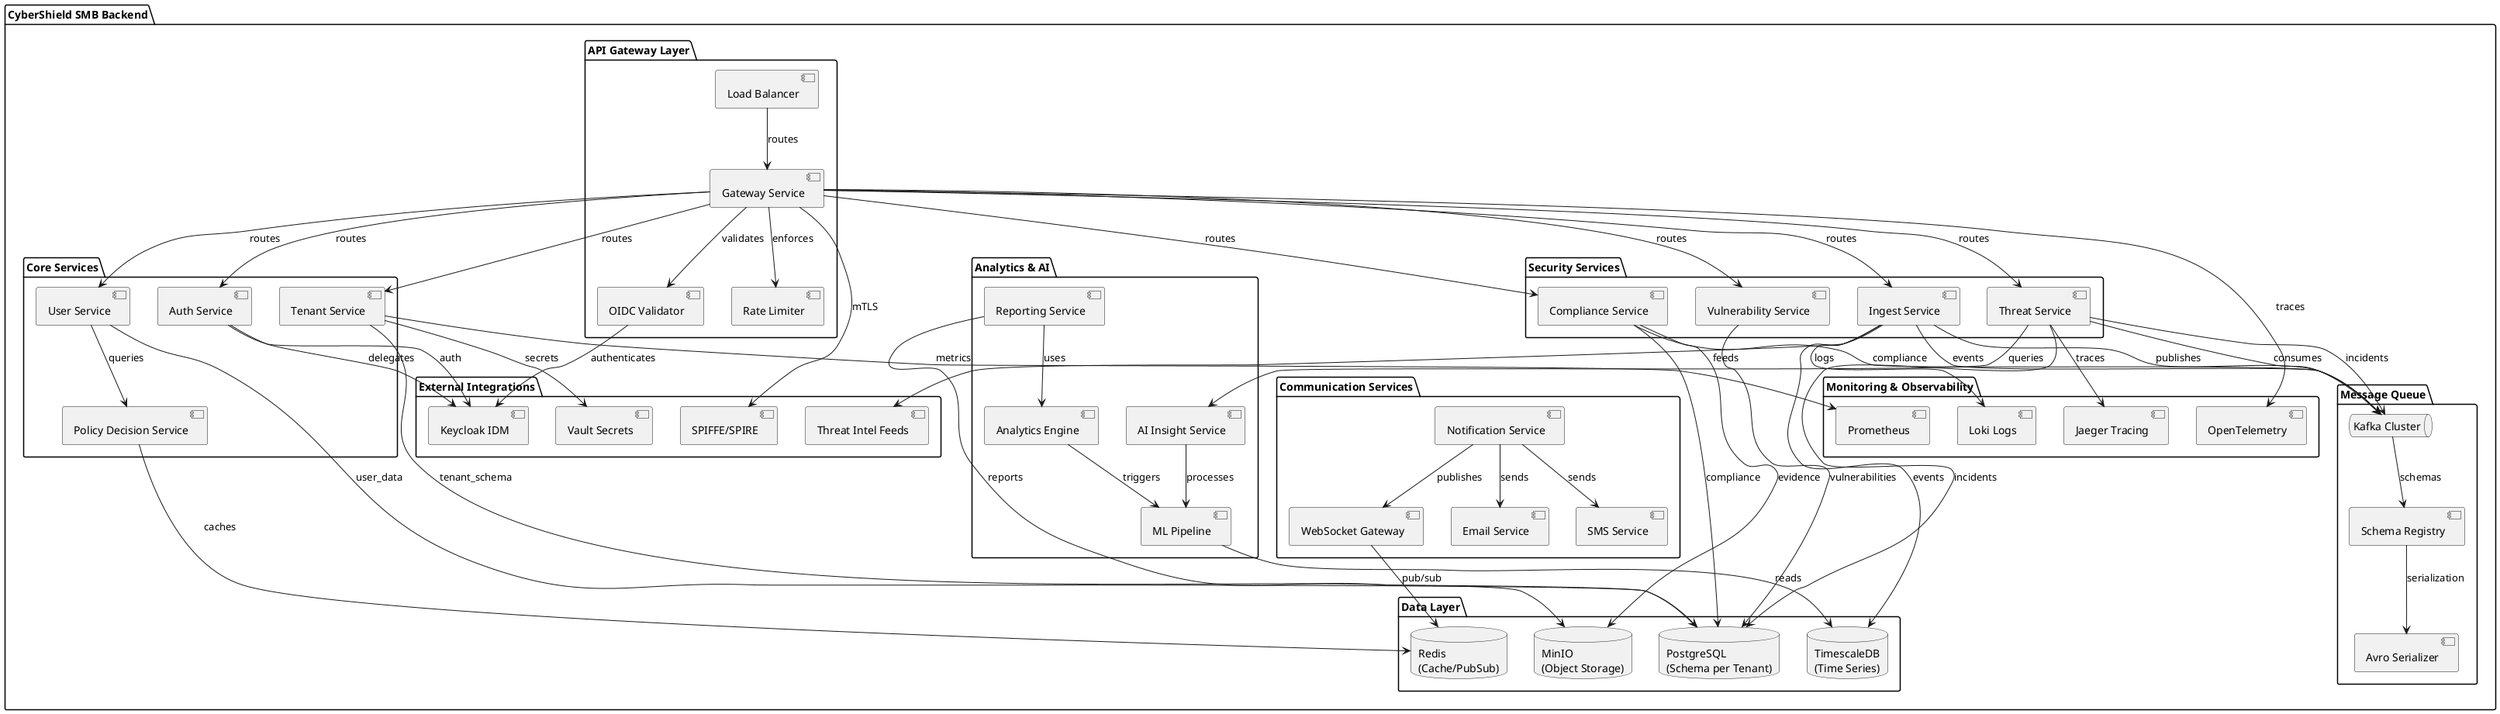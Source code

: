 
@startuml Backend Microservices Architecture
!define RECTANGLE class

package "CyberShield SMB Backend" {

    package "API Gateway Layer" {
        component [Gateway Service] as GW
        component [Rate Limiter] as RL
        component [Load Balancer] as LB
        component [OIDC Validator] as OV
    }

    package "Core Services" {
        component [Tenant Service] as TS
        component [Auth Service] as AS
        component [User Service] as US
        component [Policy Decision Service] as PDS
    }

    package "Security Services" {
        component [Ingest Service] as IS
        component [Threat Service] as THS
        component [Compliance Service] as CS
        component [Vulnerability Service] as VS
    }

    package "Analytics & AI" {
        component [AI Insight Service] as AIS
        component [Reporting Service] as RS
        component [Analytics Engine] as AE
        component [ML Pipeline] as MLP
    }

    package "Communication Services" {
        component [Notification Service] as NS
        component [WebSocket Gateway] as WSG
        component [Email Service] as ES
        component [SMS Service] as SMS
    }

    package "Data Layer" {
        database "PostgreSQL\n(Schema per Tenant)" as PG
        database "TimescaleDB\n(Time Series)" as TS_DB
        database "MinIO\n(Object Storage)" as MINIO
        database "Redis\n(Cache/PubSub)" as REDIS
    }

    package "Message Queue" {
        queue "Kafka Cluster" as KAFKA
        component [Schema Registry] as SR
        component [Avro Serializer] as AVRO
    }

    package "External Integrations" {
        component [Keycloak IDM] as KC
        component [Vault Secrets] as VAULT
        component [SPIFFE/SPIRE] as SPIRE
        component [Threat Intel Feeds] as TIF
    }

    package "Monitoring & Observability" {
        component [OpenTelemetry] as OT
        component [Prometheus] as PROM
        component [Loki Logs] as LOKI
        component [Jaeger Tracing] as JAEGER
    }
}

' Gateway Layer Relationships
LB --> GW : routes
GW --> RL : enforces
GW --> OV : validates
OV --> KC : authenticates

' Core Services Relationships
GW --> TS : routes
GW --> AS : routes
GW --> US : routes
AS --> KC : delegates
US --> PDS : queries
PDS --> REDIS : caches

' Security Services Relationships
GW --> IS : routes
GW --> THS : routes
GW --> CS : routes
GW --> VS : routes
IS --> KAFKA : publishes
THS --> KAFKA : consumes
THS --> AIS : queries

' Analytics Relationships
RS --> AE : uses
AE --> MLP : triggers
AIS --> MLP : processes
MLP --> TS_DB : reads

' Communication Relationships
NS --> WSG : publishes
NS --> ES : sends
NS --> SMS : sends
WSG --> REDIS : pub/sub

' Data Layer Relationships
TS --> PG : tenant_schema
US --> PG : user_data
THS --> PG : incidents
CS --> PG : compliance
VS --> PG : vulnerabilities
IS --> TS_DB : events
CS --> MINIO : evidence
RS --> MINIO : reports

' Message Queue Relationships
IS --> KAFKA : events
THS --> KAFKA : incidents
CS --> KAFKA : compliance
KAFKA --> SR : schemas
SR --> AVRO : serialization

' External Integration Relationships
AS --> KC : auth
TS --> VAULT : secrets
GW --> SPIRE : mTLS
IS --> TIF : feeds

' Monitoring Relationships
GW --> OT : traces
TS --> PROM : metrics
IS --> LOKI : logs
THS --> JAEGER : traces

@enduml

